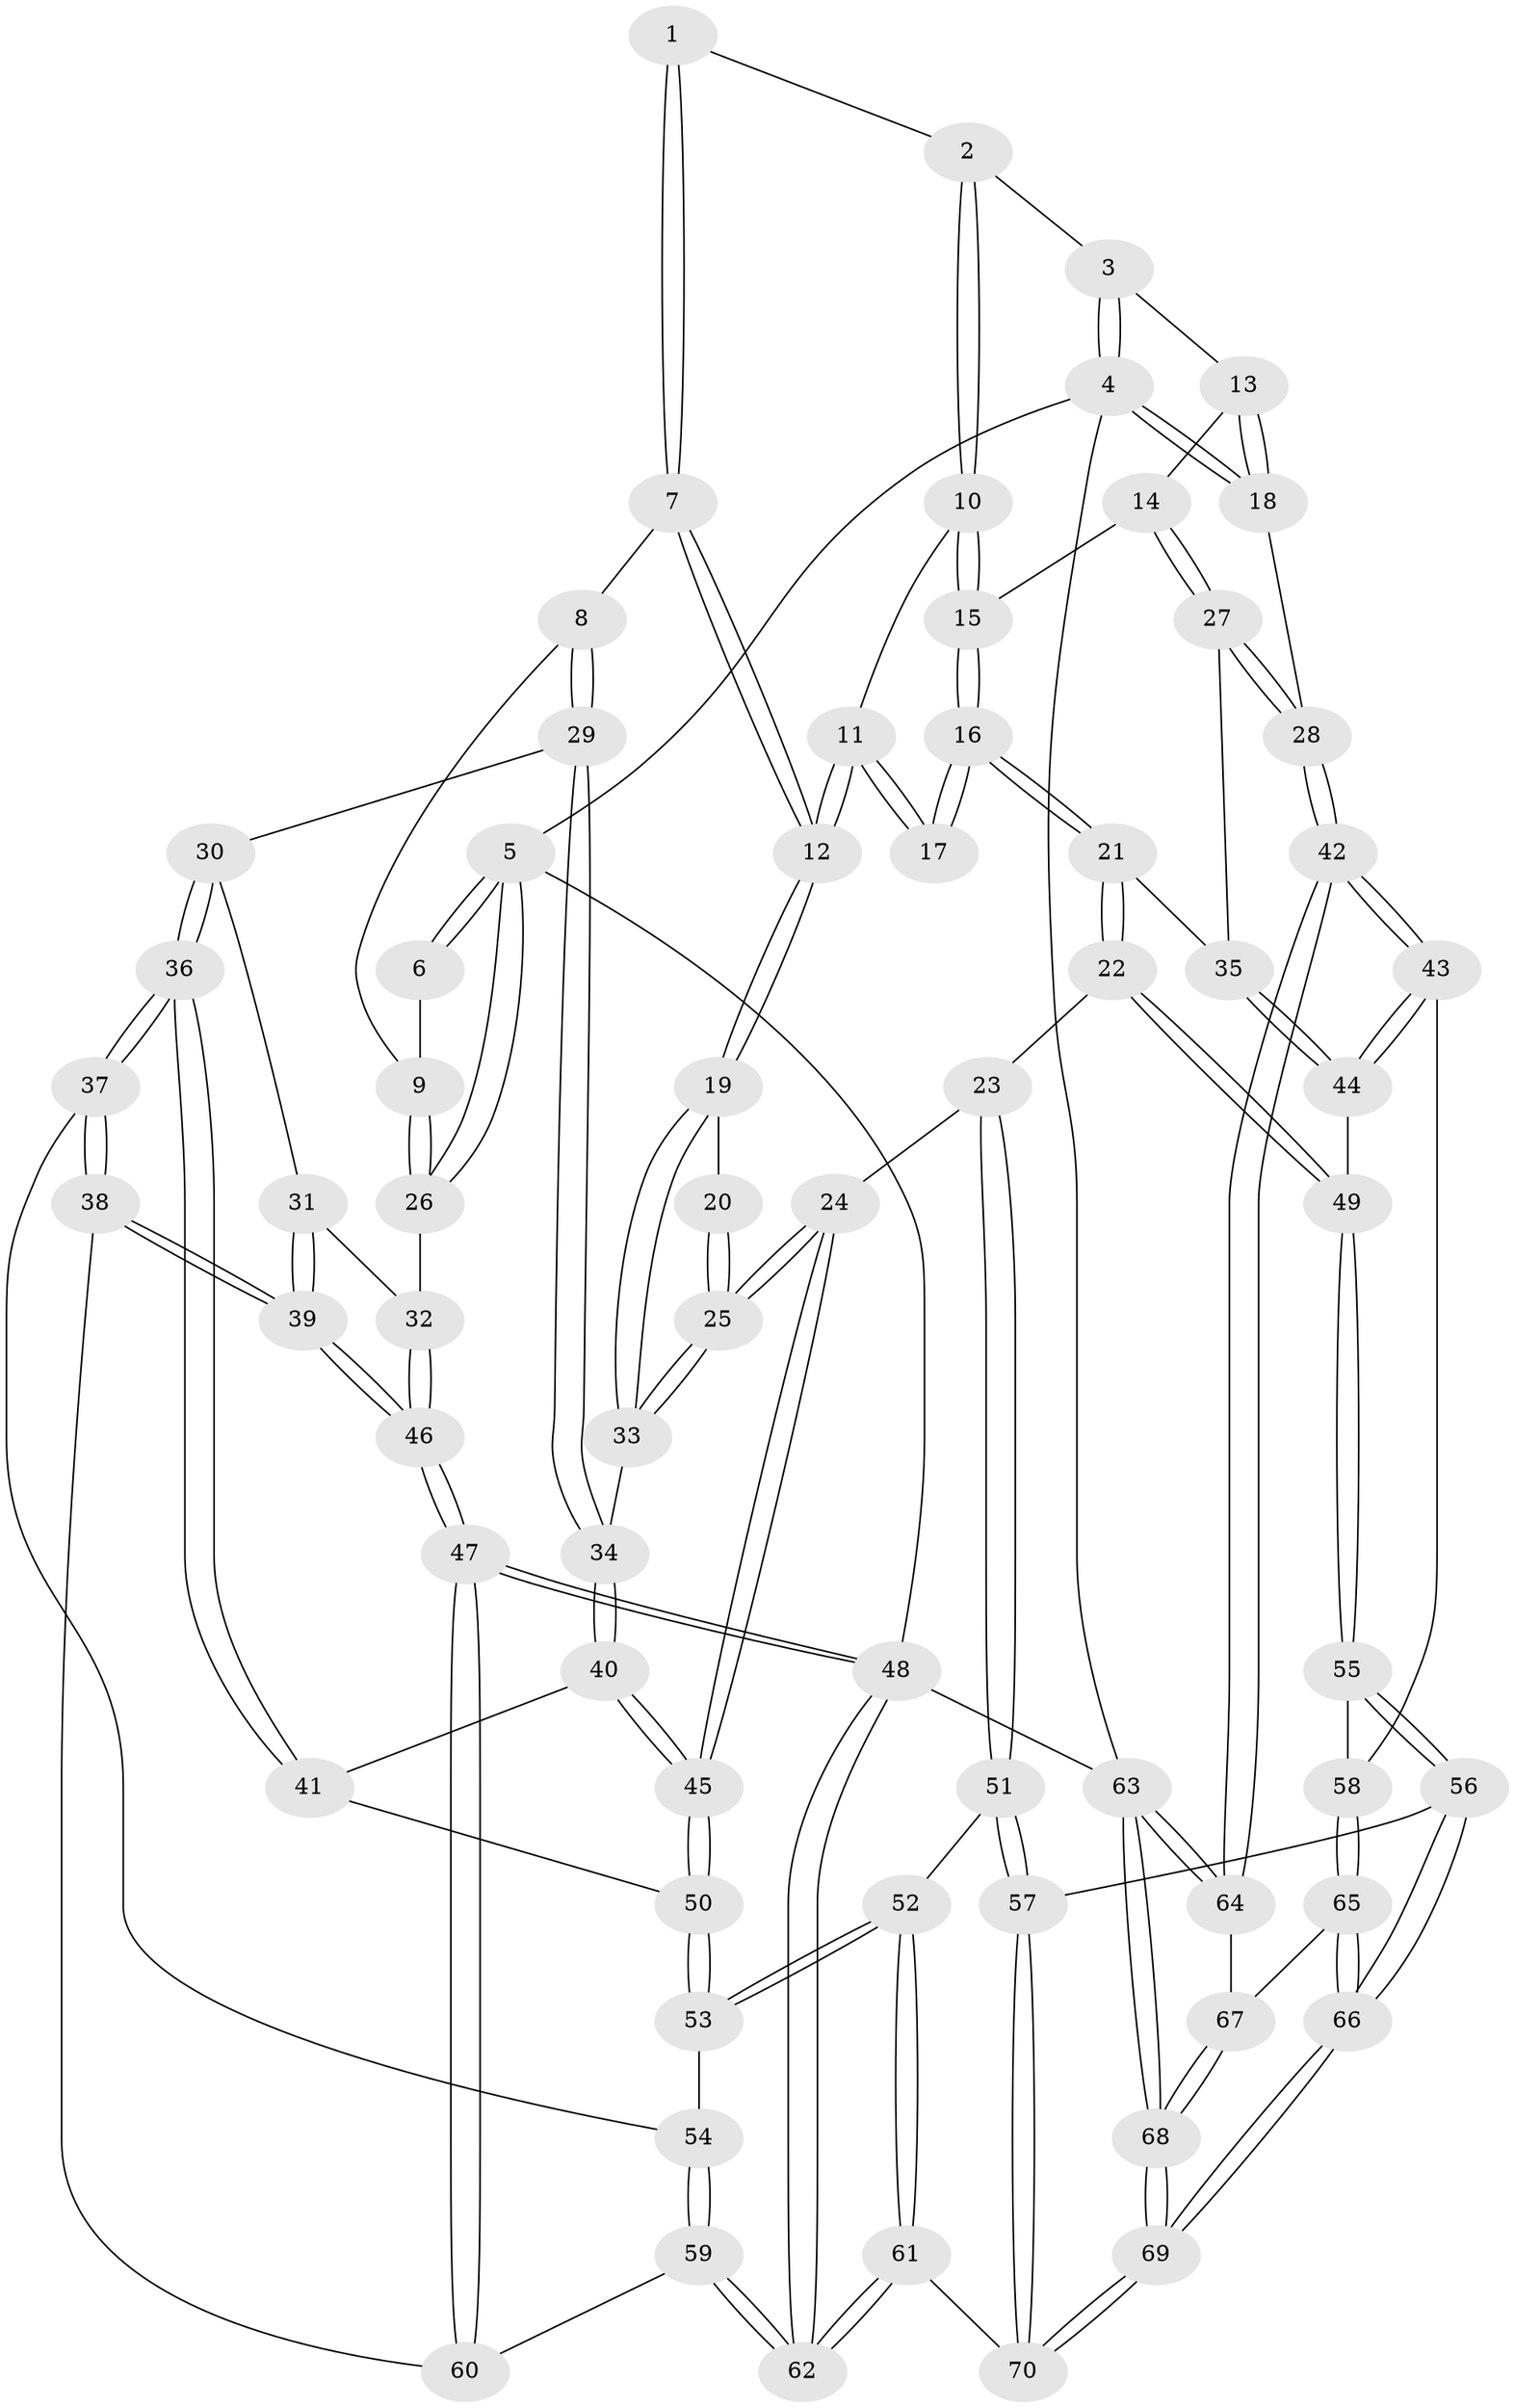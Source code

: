 // coarse degree distribution, {4: 0.2, 3: 0.6, 2: 0.11428571428571428, 5: 0.08571428571428572}
// Generated by graph-tools (version 1.1) at 2025/54/03/04/25 22:54:20]
// undirected, 70 vertices, 172 edges
graph export_dot {
  node [color=gray90,style=filled];
  1 [pos="+0.3746856417296063+0"];
  2 [pos="+0.5372044058388288+0"];
  3 [pos="+0.7058293212498257+0"];
  4 [pos="+1+0"];
  5 [pos="+0+0"];
  6 [pos="+0.24307295202242907+0"];
  7 [pos="+0.21410342980221314+0.23246684821483557"];
  8 [pos="+0.16996690128538375+0.24251879677657465"];
  9 [pos="+0.03965208386082092+0.21125469759008655"];
  10 [pos="+0.5419070275850983+0.14387502664605972"];
  11 [pos="+0.5331735191678754+0.1615523381245781"];
  12 [pos="+0.28116108724264827+0.27982386829951544"];
  13 [pos="+0.8205722193339914+0.2070774408967255"];
  14 [pos="+0.8274403452462681+0.2462365976632735"];
  15 [pos="+0.7315595397191929+0.2976304359490136"];
  16 [pos="+0.6531297362898509+0.45564117985279257"];
  17 [pos="+0.5115997984260008+0.29406559764485407"];
  18 [pos="+1+0"];
  19 [pos="+0.3155731557650066+0.3247752945155845"];
  20 [pos="+0.49856660998802593+0.3013646575540843"];
  21 [pos="+0.6520049707231707+0.5046118230838389"];
  22 [pos="+0.6306531333119205+0.5610997971433468"];
  23 [pos="+0.46496833669485493+0.5744847548140655"];
  24 [pos="+0.4477078982288369+0.5688115073411878"];
  25 [pos="+0.40088855099240644+0.5162308026298037"];
  26 [pos="+0+0.18900250897936882"];
  27 [pos="+1+0.34326054990769245"];
  28 [pos="+1+0.32054238905683713"];
  29 [pos="+0.13995129536989304+0.44410974380248286"];
  30 [pos="+0.11899714985512806+0.45705389281782943"];
  31 [pos="+0.09184382343964091+0.45507335885210604"];
  32 [pos="+0+0.3187990718252105"];
  33 [pos="+0.35473666941943016+0.48156917871354243"];
  34 [pos="+0.24423501412216148+0.5034642927239641"];
  35 [pos="+0.975448371372402+0.41801845296605133"];
  36 [pos="+0.0863576749999884+0.6496001446689641"];
  37 [pos="+0.08570609940515912+0.650297368867561"];
  38 [pos="+0.004699927530446669+0.6965161320544965"];
  39 [pos="+0+0.6872331745203923"];
  40 [pos="+0.2040299255201723+0.571650096007918"];
  41 [pos="+0.14445602319610085+0.6218493872134333"];
  42 [pos="+1+0.7094139665466571"];
  43 [pos="+0.9445941070483118+0.7000739536637243"];
  44 [pos="+0.8906393378395944+0.6249161530758809"];
  45 [pos="+0.31689795006985944+0.6709041234965422"];
  46 [pos="+0+0.6883434658604756"];
  47 [pos="+0+1"];
  48 [pos="+0+1"];
  49 [pos="+0.6454672807279263+0.5814179141194464"];
  50 [pos="+0.31524252499693195+0.6729016460172632"];
  51 [pos="+0.4479574958218212+0.7882589138104462"];
  52 [pos="+0.36931403703260335+0.8576610003369651"];
  53 [pos="+0.28305382098669496+0.739503883380819"];
  54 [pos="+0.28011583307024696+0.7401800903381104"];
  55 [pos="+0.6546652033966602+0.6388003916159659"];
  56 [pos="+0.6549731541785938+0.8088207790494875"];
  57 [pos="+0.6055472157231848+0.8485854998417776"];
  58 [pos="+0.8863827805159225+0.7877318357451055"];
  59 [pos="+0.1489271860650953+0.8454773113143841"];
  60 [pos="+0.1346318443842814+0.8365734374452715"];
  61 [pos="+0.3251704960459396+1"];
  62 [pos="+0.3102338687587645+1"];
  63 [pos="+1+1"];
  64 [pos="+1+0.8040684351397419"];
  65 [pos="+0.8724158412720223+0.8289667495201805"];
  66 [pos="+0.7569018569487346+0.8649396187696193"];
  67 [pos="+0.9047342592460225+0.869164586814716"];
  68 [pos="+1+1"];
  69 [pos="+0.7775073744132058+1"];
  70 [pos="+0.4731497339821405+1"];
  1 -- 2;
  1 -- 7;
  1 -- 7;
  2 -- 3;
  2 -- 10;
  2 -- 10;
  3 -- 4;
  3 -- 4;
  3 -- 13;
  4 -- 5;
  4 -- 18;
  4 -- 18;
  4 -- 63;
  5 -- 6;
  5 -- 6;
  5 -- 26;
  5 -- 26;
  5 -- 48;
  6 -- 9;
  7 -- 8;
  7 -- 12;
  7 -- 12;
  8 -- 9;
  8 -- 29;
  8 -- 29;
  9 -- 26;
  9 -- 26;
  10 -- 11;
  10 -- 15;
  10 -- 15;
  11 -- 12;
  11 -- 12;
  11 -- 17;
  11 -- 17;
  12 -- 19;
  12 -- 19;
  13 -- 14;
  13 -- 18;
  13 -- 18;
  14 -- 15;
  14 -- 27;
  14 -- 27;
  15 -- 16;
  15 -- 16;
  16 -- 17;
  16 -- 17;
  16 -- 21;
  16 -- 21;
  18 -- 28;
  19 -- 20;
  19 -- 33;
  19 -- 33;
  20 -- 25;
  20 -- 25;
  21 -- 22;
  21 -- 22;
  21 -- 35;
  22 -- 23;
  22 -- 49;
  22 -- 49;
  23 -- 24;
  23 -- 51;
  23 -- 51;
  24 -- 25;
  24 -- 25;
  24 -- 45;
  24 -- 45;
  25 -- 33;
  25 -- 33;
  26 -- 32;
  27 -- 28;
  27 -- 28;
  27 -- 35;
  28 -- 42;
  28 -- 42;
  29 -- 30;
  29 -- 34;
  29 -- 34;
  30 -- 31;
  30 -- 36;
  30 -- 36;
  31 -- 32;
  31 -- 39;
  31 -- 39;
  32 -- 46;
  32 -- 46;
  33 -- 34;
  34 -- 40;
  34 -- 40;
  35 -- 44;
  35 -- 44;
  36 -- 37;
  36 -- 37;
  36 -- 41;
  36 -- 41;
  37 -- 38;
  37 -- 38;
  37 -- 54;
  38 -- 39;
  38 -- 39;
  38 -- 60;
  39 -- 46;
  39 -- 46;
  40 -- 41;
  40 -- 45;
  40 -- 45;
  41 -- 50;
  42 -- 43;
  42 -- 43;
  42 -- 64;
  42 -- 64;
  43 -- 44;
  43 -- 44;
  43 -- 58;
  44 -- 49;
  45 -- 50;
  45 -- 50;
  46 -- 47;
  46 -- 47;
  47 -- 48;
  47 -- 48;
  47 -- 60;
  47 -- 60;
  48 -- 62;
  48 -- 62;
  48 -- 63;
  49 -- 55;
  49 -- 55;
  50 -- 53;
  50 -- 53;
  51 -- 52;
  51 -- 57;
  51 -- 57;
  52 -- 53;
  52 -- 53;
  52 -- 61;
  52 -- 61;
  53 -- 54;
  54 -- 59;
  54 -- 59;
  55 -- 56;
  55 -- 56;
  55 -- 58;
  56 -- 57;
  56 -- 66;
  56 -- 66;
  57 -- 70;
  57 -- 70;
  58 -- 65;
  58 -- 65;
  59 -- 60;
  59 -- 62;
  59 -- 62;
  61 -- 62;
  61 -- 62;
  61 -- 70;
  63 -- 64;
  63 -- 64;
  63 -- 68;
  63 -- 68;
  64 -- 67;
  65 -- 66;
  65 -- 66;
  65 -- 67;
  66 -- 69;
  66 -- 69;
  67 -- 68;
  67 -- 68;
  68 -- 69;
  68 -- 69;
  69 -- 70;
  69 -- 70;
}

